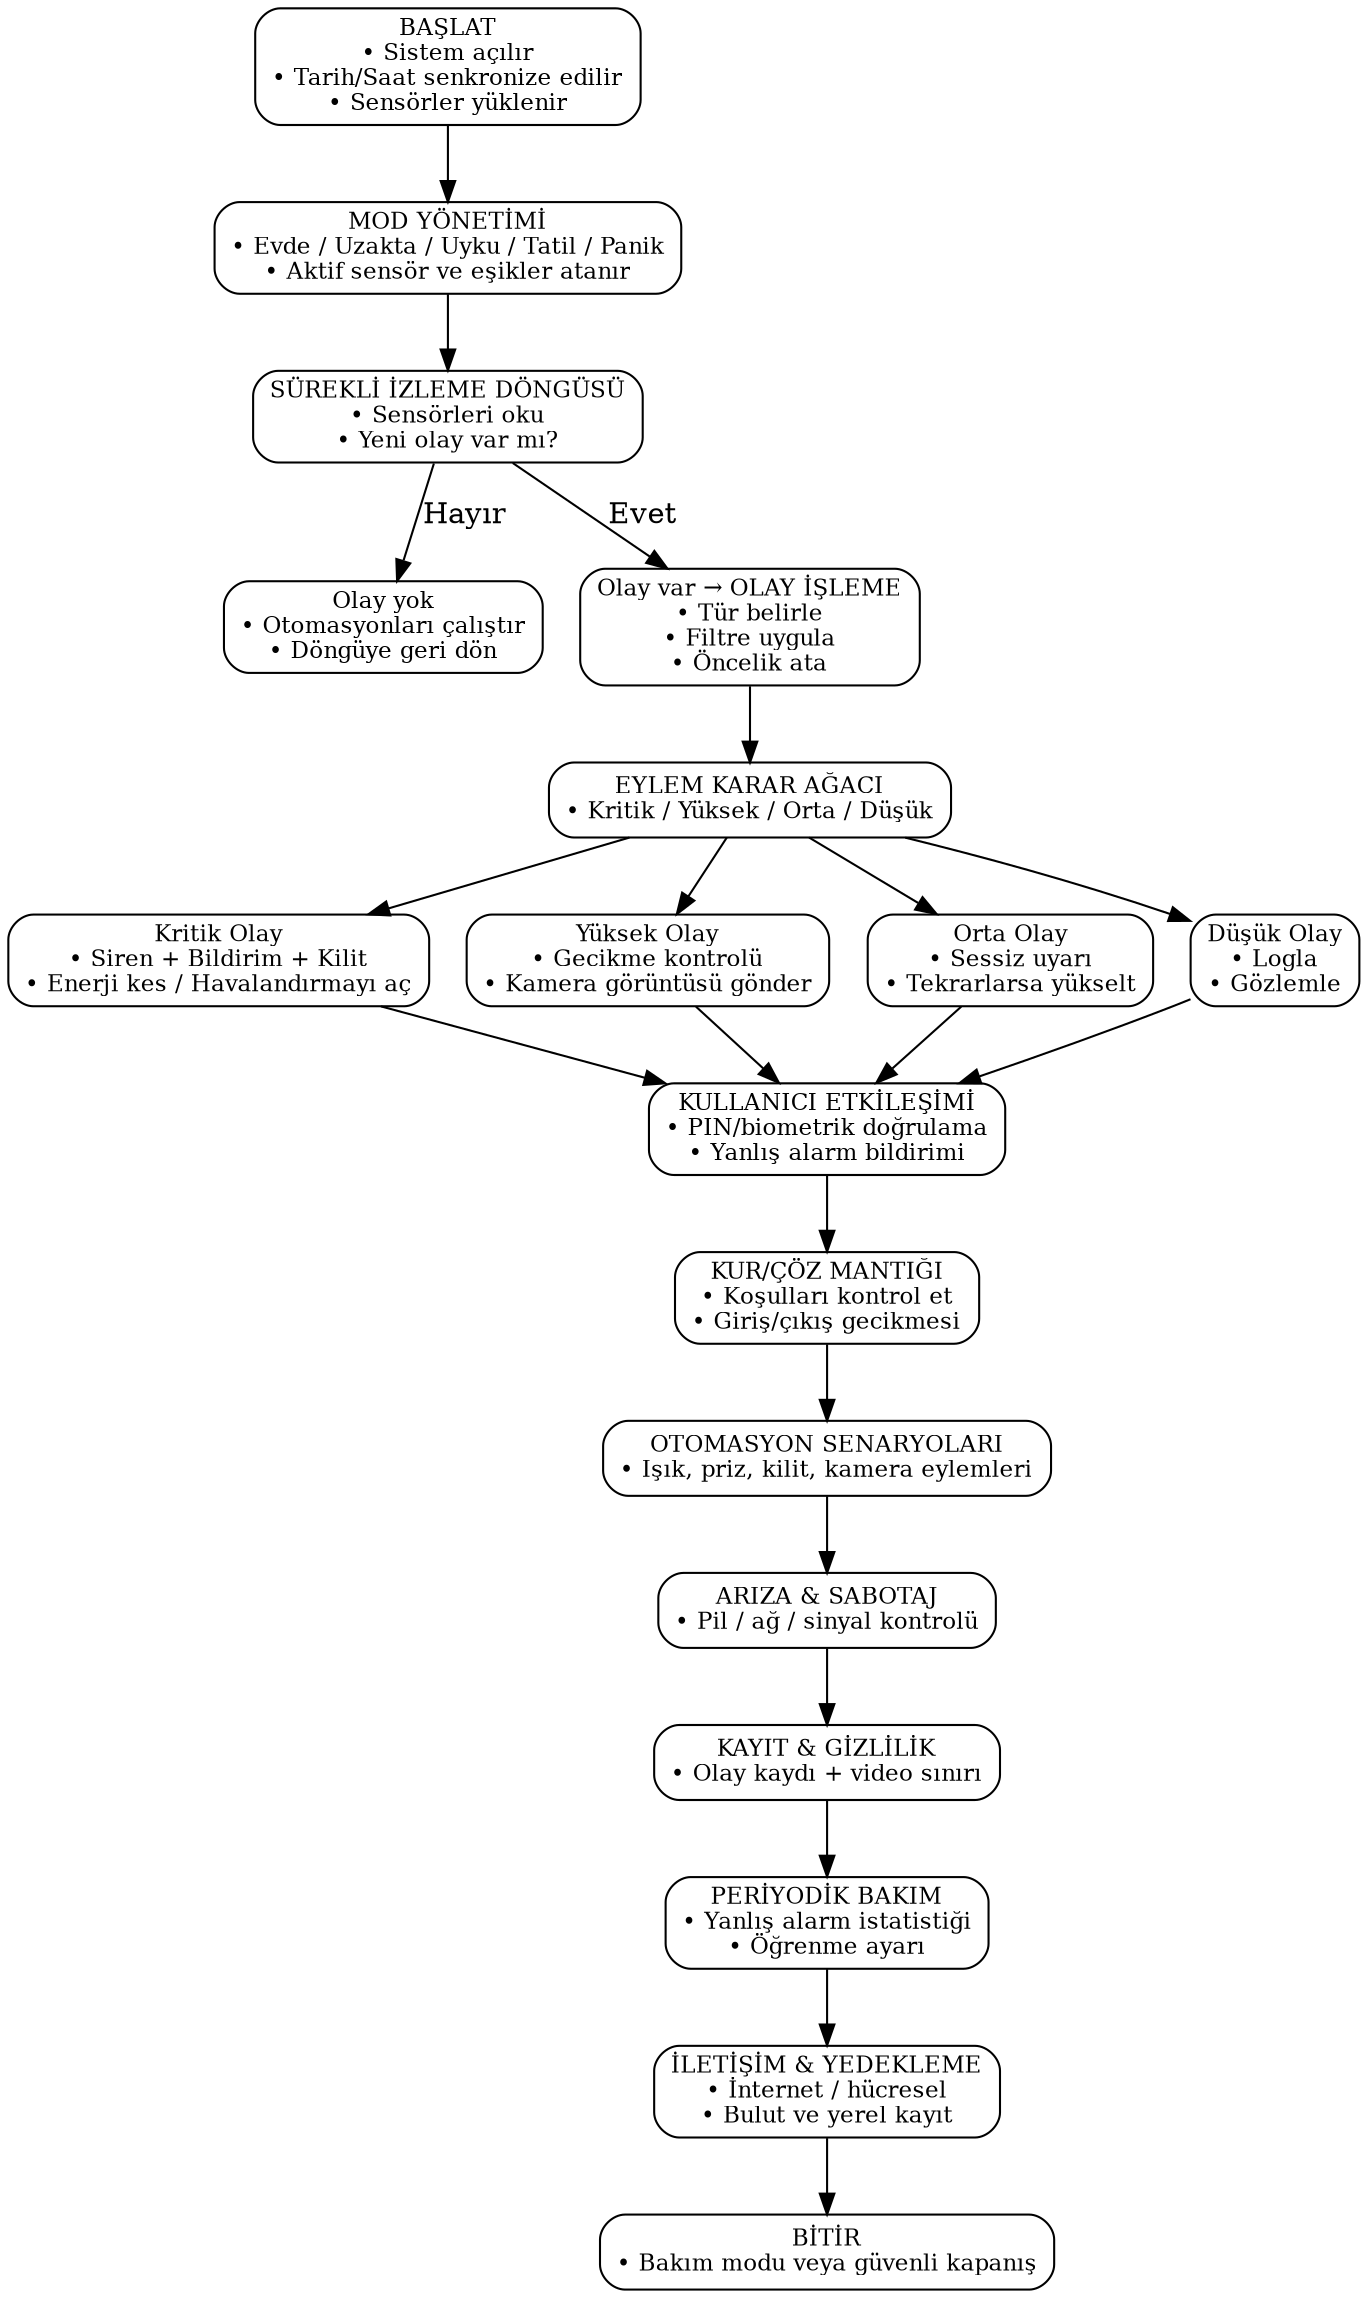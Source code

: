 digraph AkilliEvGuvenlik {
    rankdir=TB;
    node [shape=box, style=rounded, fontsize=11];

    Start [label="BAŞLAT\n• Sistem açılır\n• Tarih/Saat senkronize edilir\n• Sensörler yüklenir"];
    Mode [label="MOD YÖNETİMİ\n• Evde / Uzakta / Uyku / Tatil / Panik\n• Aktif sensör ve eşikler atanır"];
    Loop [label="SÜREKLİ İZLEME DÖNGÜSÜ\n• Sensörleri oku\n• Yeni olay var mı?"];
    NoEvent [label="Olay yok\n• Otomasyonları çalıştır\n• Döngüye geri dön"];
    Event [label="Olay var → OLAY İŞLEME\n• Tür belirle\n• Filtre uygula\n• Öncelik ata"];
    Decision [label="EYLEM KARAR AĞACI\n• Kritik / Yüksek / Orta / Düşük"];

    Critical [label="Kritik Olay\n• Siren + Bildirim + Kilit\n• Enerji kes / Havalandırmayı aç"];
    High [label="Yüksek Olay\n• Gecikme kontrolü\n• Kamera görüntüsü gönder"];
    Medium [label="Orta Olay\n• Sessiz uyarı\n• Tekrarlarsa yükselt"];
    Low [label="Düşük Olay\n• Logla\n• Gözlemle"];

    User [label="KULLANICI ETKİLEŞİMİ\n• PIN/biometrik doğrulama\n• Yanlış alarm bildirimi"];
    ArmDisarm [label="KUR/ÇÖZ MANTIĞI\n• Koşulları kontrol et\n• Giriş/çıkış gecikmesi"];
    Automation [label="OTOMASYON SENARYOLARI\n• Işık, priz, kilit, kamera eylemleri"];
    Fault [label="ARIZA & SABOTAJ\n• Pil / ağ / sinyal kontrolü"];
    Log [label="KAYIT & GİZLİLİK\n• Olay kaydı + video sınırı"];
    Learning [label="PERİYODİK BAKIM\n• Yanlış alarm istatistiği\n• Öğrenme ayarı"];
    Backup [label="İLETİŞİM & YEDEKLEME\n• İnternet / hücresel\n• Bulut ve yerel kayıt"];
    End [label="BİTİR\n• Bakım modu veya güvenli kapanış"];

    Start -> Mode -> Loop;
    Loop -> NoEvent [label="Hayır"];
    Loop -> Event [label="Evet"];
    Event -> Decision;
    Decision -> Critical;
    Decision -> High;
    Decision -> Medium;
    Decision -> Low;
    Critical -> User;
    High -> User;
    Medium -> User;
    Low -> User;
    User -> ArmDisarm -> Automation -> Fault -> Log -> Learning -> Backup -> End;
}

